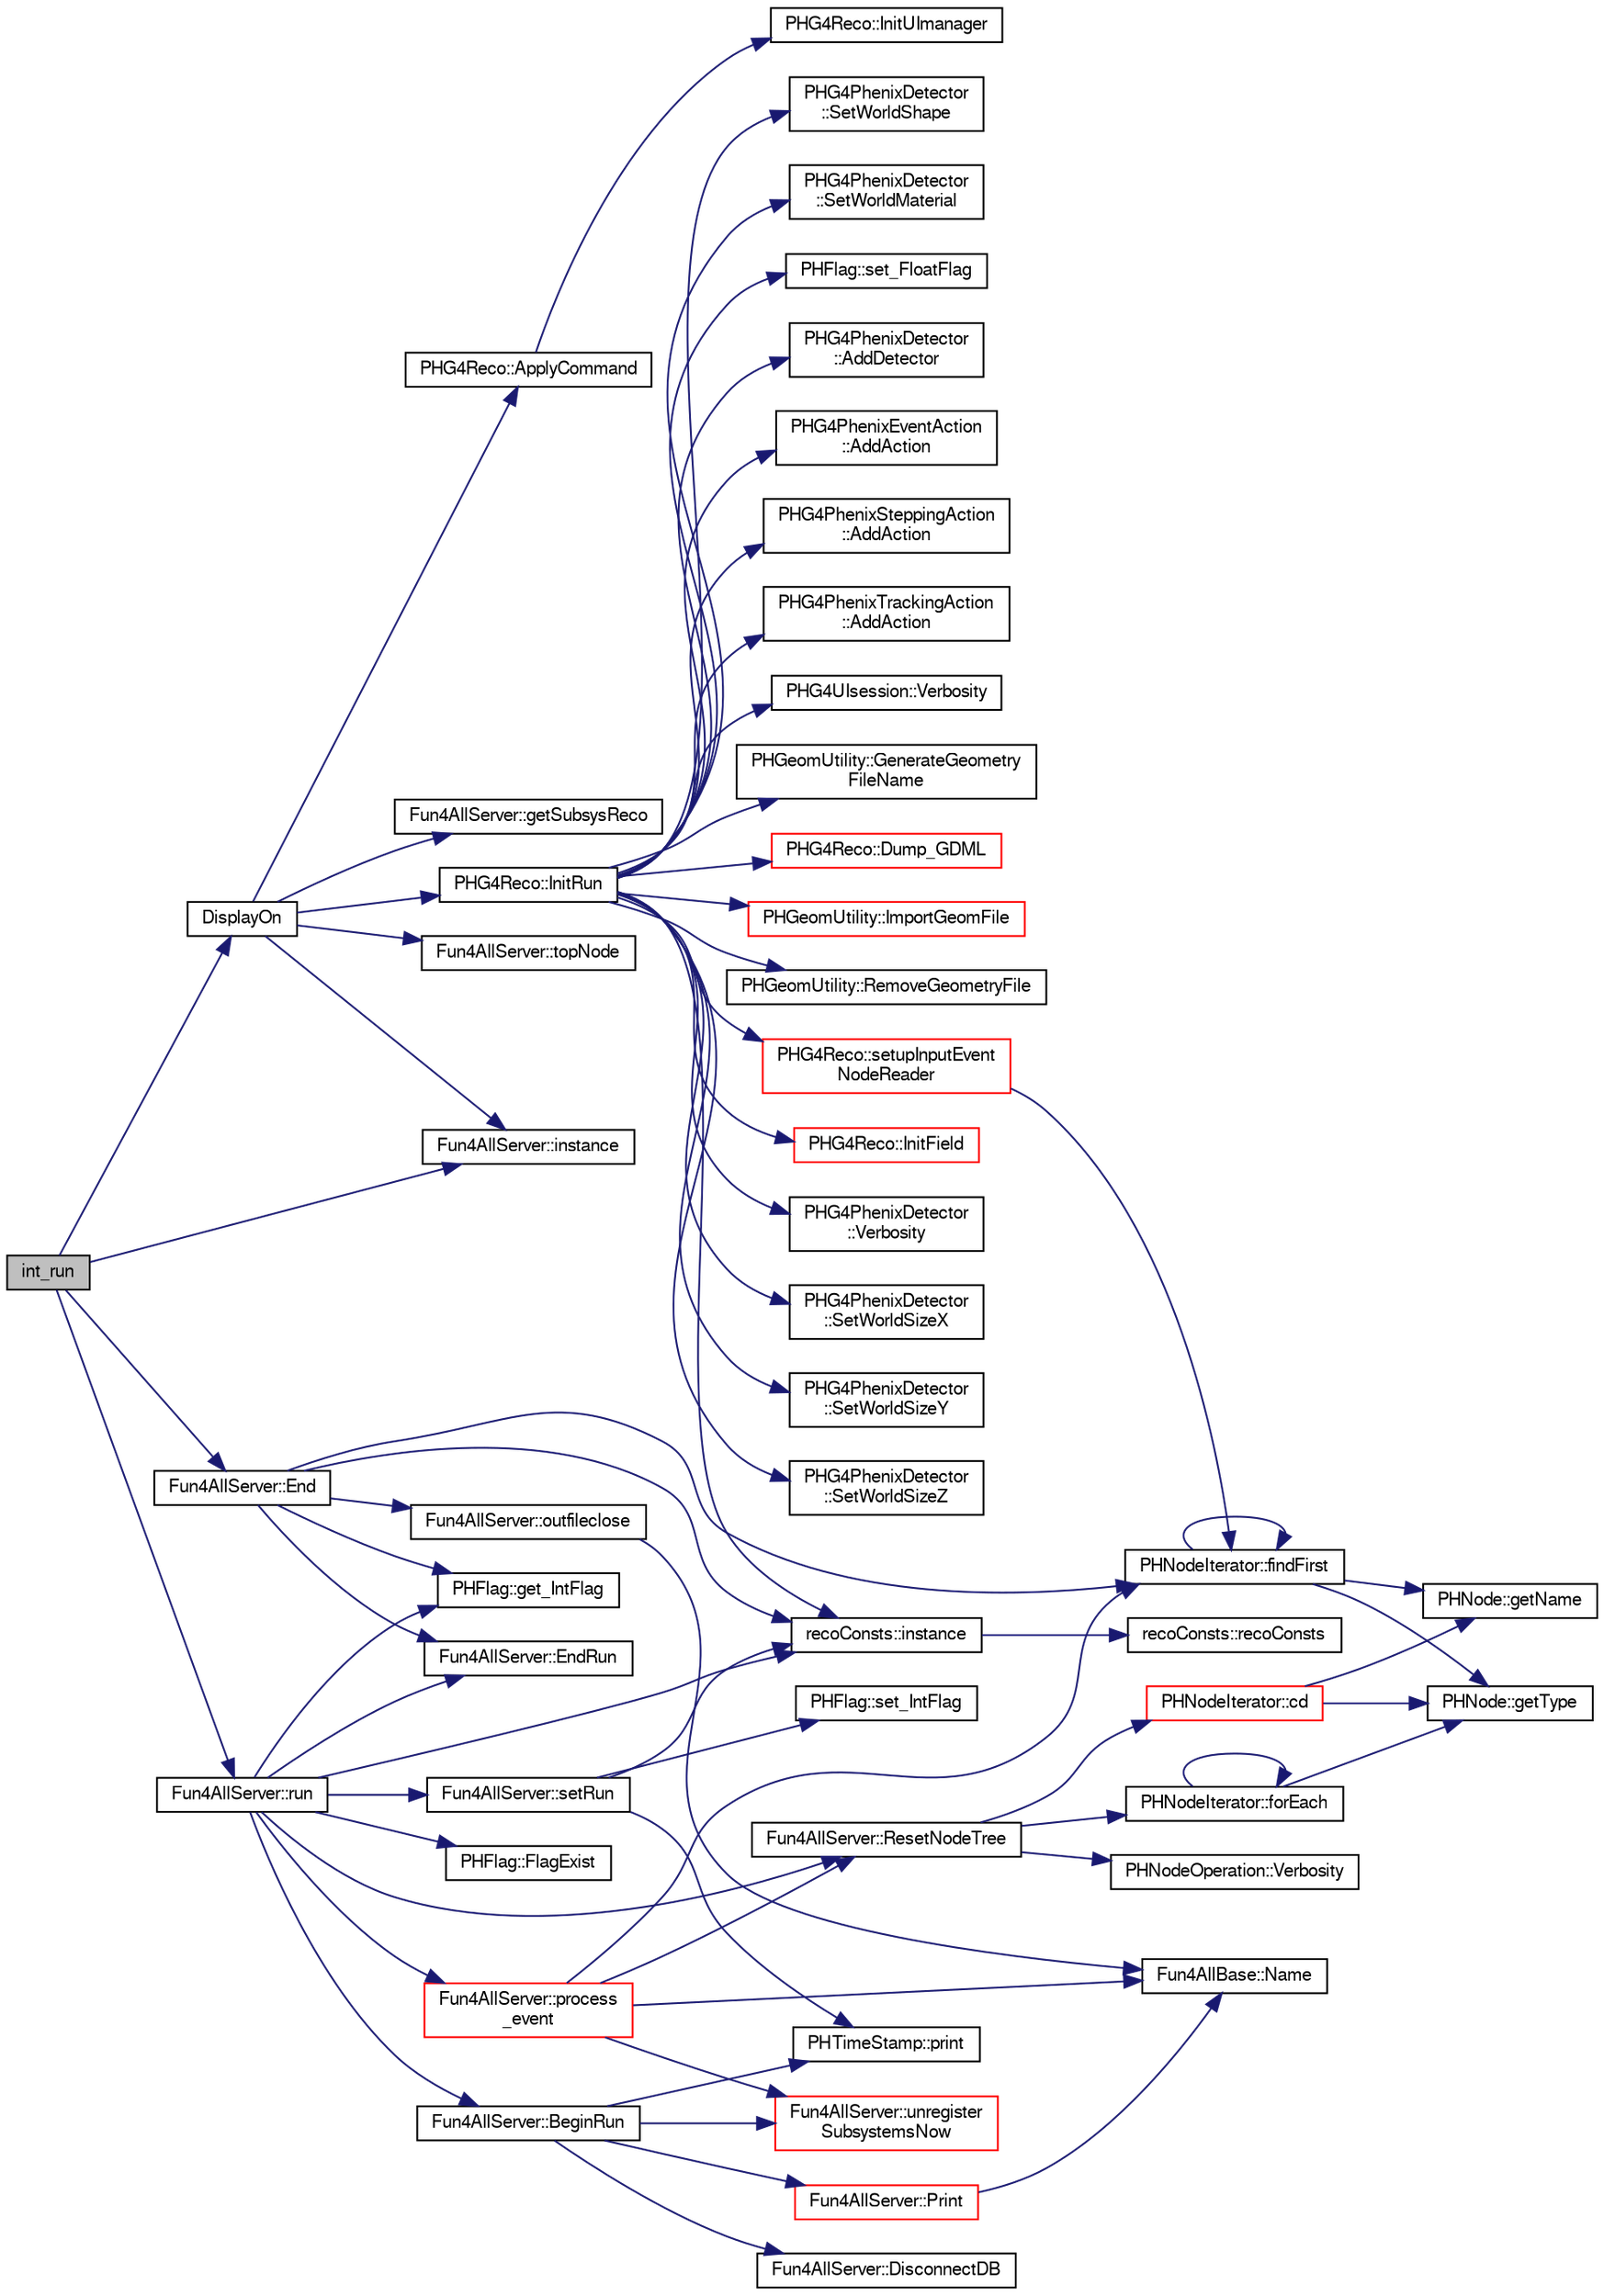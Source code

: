 digraph "int_run"
{
  bgcolor="transparent";
  edge [fontname="FreeSans",fontsize="10",labelfontname="FreeSans",labelfontsize="10"];
  node [fontname="FreeSans",fontsize="10",shape=record];
  rankdir="LR";
  Node1 [label="int_run",height=0.2,width=0.4,color="black", fillcolor="grey75", style="filled" fontcolor="black"];
  Node1 -> Node2 [color="midnightblue",fontsize="10",style="solid",fontname="FreeSans"];
  Node2 [label="DisplayOn",height=0.2,width=0.4,color="black",URL="$da/d76/E1039Shielding_2DisplayOn_8C.html#a8ac4d6fb78f920957b354f88d6195f54"];
  Node2 -> Node3 [color="midnightblue",fontsize="10",style="solid",fontname="FreeSans"];
  Node3 [label="PHG4Reco::ApplyCommand",height=0.2,width=0.4,color="black",URL="$d0/d78/classPHG4Reco.html#a83fd9e9472f94d9a29be65df65e400ef",tooltip="interface to G4 cmd interpreter "];
  Node3 -> Node4 [color="midnightblue",fontsize="10",style="solid",fontname="FreeSans"];
  Node4 [label="PHG4Reco::InitUImanager",height=0.2,width=0.4,color="black",URL="$d0/d78/classPHG4Reco.html#ad0f5beaf012e51404b712277818c6b36"];
  Node2 -> Node5 [color="midnightblue",fontsize="10",style="solid",fontname="FreeSans"];
  Node5 [label="Fun4AllServer::getSubsysReco",height=0.2,width=0.4,color="black",URL="$da/d29/classFun4AllServer.html#ac6d47a2b3bc98933a03fd63bb75d624a"];
  Node2 -> Node6 [color="midnightblue",fontsize="10",style="solid",fontname="FreeSans"];
  Node6 [label="PHG4Reco::InitRun",height=0.2,width=0.4,color="black",URL="$d0/d78/classPHG4Reco.html#a9d8228ce8682c19cd6be2f6b44ec847b"];
  Node6 -> Node7 [color="midnightblue",fontsize="10",style="solid",fontname="FreeSans"];
  Node7 [label="recoConsts::instance",height=0.2,width=0.4,color="black",URL="$d8/d14/classrecoConsts.html#ae69a5c29a7199ba16d0e537158618802"];
  Node7 -> Node8 [color="midnightblue",fontsize="10",style="solid",fontname="FreeSans"];
  Node8 [label="recoConsts::recoConsts",height=0.2,width=0.4,color="black",URL="$d8/d14/classrecoConsts.html#ae882d6adc62f783ec78114fe3dee3c24"];
  Node6 -> Node9 [color="midnightblue",fontsize="10",style="solid",fontname="FreeSans"];
  Node9 [label="PHG4Reco::InitField",height=0.2,width=0.4,color="red",URL="$d0/d78/classPHG4Reco.html#a66fc50f0871fbaf83b21edfa8ae98259"];
  Node6 -> Node10 [color="midnightblue",fontsize="10",style="solid",fontname="FreeSans"];
  Node10 [label="PHG4PhenixDetector\l::Verbosity",height=0.2,width=0.4,color="black",URL="$d1/d13/classPHG4PhenixDetector.html#a4014e13daccb40325629fbcfbc9b2536"];
  Node6 -> Node11 [color="midnightblue",fontsize="10",style="solid",fontname="FreeSans"];
  Node11 [label="PHG4PhenixDetector\l::SetWorldSizeX",height=0.2,width=0.4,color="black",URL="$d1/d13/classPHG4PhenixDetector.html#a375bd9d82edcae5f21f39e319f3044b2"];
  Node6 -> Node12 [color="midnightblue",fontsize="10",style="solid",fontname="FreeSans"];
  Node12 [label="PHG4PhenixDetector\l::SetWorldSizeY",height=0.2,width=0.4,color="black",URL="$d1/d13/classPHG4PhenixDetector.html#a74db49898240516c4136bbbdedcff188"];
  Node6 -> Node13 [color="midnightblue",fontsize="10",style="solid",fontname="FreeSans"];
  Node13 [label="PHG4PhenixDetector\l::SetWorldSizeZ",height=0.2,width=0.4,color="black",URL="$d1/d13/classPHG4PhenixDetector.html#a7de4106257c7435e45acb3579177c3c4"];
  Node6 -> Node14 [color="midnightblue",fontsize="10",style="solid",fontname="FreeSans"];
  Node14 [label="PHG4PhenixDetector\l::SetWorldShape",height=0.2,width=0.4,color="black",URL="$d1/d13/classPHG4PhenixDetector.html#a570bf81e75c124d0d3d80040fc69ca8b"];
  Node6 -> Node15 [color="midnightblue",fontsize="10",style="solid",fontname="FreeSans"];
  Node15 [label="PHG4PhenixDetector\l::SetWorldMaterial",height=0.2,width=0.4,color="black",URL="$d1/d13/classPHG4PhenixDetector.html#acdba581a56ceb2717c1553449802b153"];
  Node6 -> Node16 [color="midnightblue",fontsize="10",style="solid",fontname="FreeSans"];
  Node16 [label="PHFlag::set_FloatFlag",height=0.2,width=0.4,color="black",URL="$d1/da8/classPHFlag.html#a88212f810275c61464d51caa3cd4d1e1"];
  Node6 -> Node17 [color="midnightblue",fontsize="10",style="solid",fontname="FreeSans"];
  Node17 [label="PHG4PhenixDetector\l::AddDetector",height=0.2,width=0.4,color="black",URL="$d1/d13/classPHG4PhenixDetector.html#a2e9d45f2c881b6c9ced3b3031333f1b6",tooltip="register a detector. This is called in PHG4Reco::Init based on which detectors are found on the tree ..."];
  Node6 -> Node18 [color="midnightblue",fontsize="10",style="solid",fontname="FreeSans"];
  Node18 [label="PHG4Reco::setupInputEvent\lNodeReader",height=0.2,width=0.4,color="red",URL="$d0/d78/classPHG4Reco.html#af0c0ba5027360ea57d9ee31bc949e4dd"];
  Node18 -> Node19 [color="midnightblue",fontsize="10",style="solid",fontname="FreeSans"];
  Node19 [label="PHNodeIterator::findFirst",height=0.2,width=0.4,color="black",URL="$d5/d07/classPHNodeIterator.html#aea98bf8619af59b1212a94fb32106baa"];
  Node19 -> Node20 [color="midnightblue",fontsize="10",style="solid",fontname="FreeSans"];
  Node20 [label="PHNode::getType",height=0.2,width=0.4,color="black",URL="$dc/d82/classPHNode.html#a4ab1f90aed955a652813bfe377087bda"];
  Node19 -> Node21 [color="midnightblue",fontsize="10",style="solid",fontname="FreeSans"];
  Node21 [label="PHNode::getName",height=0.2,width=0.4,color="black",URL="$dc/d82/classPHNode.html#aca3576f926a4401eddc3d88bf0ce0de3"];
  Node19 -> Node19 [color="midnightblue",fontsize="10",style="solid",fontname="FreeSans"];
  Node6 -> Node22 [color="midnightblue",fontsize="10",style="solid",fontname="FreeSans"];
  Node22 [label="PHG4PhenixEventAction\l::AddAction",height=0.2,width=0.4,color="black",URL="$d9/d7a/classPHG4PhenixEventAction.html#a715e0072dfcc8b3cf9434e77ee0858f6",tooltip="register an action. This is called in PHG4Reco::Init based on which actions are found on the tree ..."];
  Node6 -> Node23 [color="midnightblue",fontsize="10",style="solid",fontname="FreeSans"];
  Node23 [label="PHG4PhenixSteppingAction\l::AddAction",height=0.2,width=0.4,color="black",URL="$d1/d53/classPHG4PhenixSteppingAction.html#afead1d30da1e7c68616987bdf711a25b",tooltip="register an action. This is called in PHG4Reco::Init based on which actions are found on the tree ..."];
  Node6 -> Node24 [color="midnightblue",fontsize="10",style="solid",fontname="FreeSans"];
  Node24 [label="PHG4PhenixTrackingAction\l::AddAction",height=0.2,width=0.4,color="black",URL="$d0/ddf/classPHG4PhenixTrackingAction.html#a300a79aafe903fda71e3683cc873f1a8",tooltip="register an action. This is called in PHG4Reco::Init based on which actions are found on the tree ..."];
  Node6 -> Node25 [color="midnightblue",fontsize="10",style="solid",fontname="FreeSans"];
  Node25 [label="PHG4UIsession::Verbosity",height=0.2,width=0.4,color="black",URL="$d3/d64/classPHG4UIsession.html#a6c62aa280017bbed8399feaa21c1b342"];
  Node6 -> Node26 [color="midnightblue",fontsize="10",style="solid",fontname="FreeSans"];
  Node26 [label="PHGeomUtility::GenerateGeometry\lFileName",height=0.2,width=0.4,color="black",URL="$d2/da1/classPHGeomUtility.html#a3130e3b42131e3f048aa7586829192c5"];
  Node6 -> Node27 [color="midnightblue",fontsize="10",style="solid",fontname="FreeSans"];
  Node27 [label="PHG4Reco::Dump_GDML",height=0.2,width=0.4,color="red",URL="$d0/d78/classPHG4Reco.html#a490f5037508d384c5b60855ef0f7e227"];
  Node6 -> Node28 [color="midnightblue",fontsize="10",style="solid",fontname="FreeSans"];
  Node28 [label="PHGeomUtility::ImportGeomFile",height=0.2,width=0.4,color="red",URL="$d2/da1/classPHGeomUtility.html#a4a80252bedb22198d011065e41aa669e",tooltip="TGeo ROOT/GDML/Macro file -&gt; DST node with automatic file type discrimination based on file names..."];
  Node6 -> Node29 [color="midnightblue",fontsize="10",style="solid",fontname="FreeSans"];
  Node29 [label="PHGeomUtility::RemoveGeometryFile",height=0.2,width=0.4,color="black",URL="$d2/da1/classPHGeomUtility.html#af9c141256e014a36b8af77075894b41f",tooltip="delete the geometry file after use "];
  Node2 -> Node30 [color="midnightblue",fontsize="10",style="solid",fontname="FreeSans"];
  Node30 [label="Fun4AllServer::instance",height=0.2,width=0.4,color="black",URL="$da/d29/classFun4AllServer.html#a3e55156f91b2c94bb6c4ef33ffce587a"];
  Node2 -> Node31 [color="midnightblue",fontsize="10",style="solid",fontname="FreeSans"];
  Node31 [label="Fun4AllServer::topNode",height=0.2,width=0.4,color="black",URL="$da/d29/classFun4AllServer.html#abcaf6825367e5db292ff795237bdcf62"];
  Node1 -> Node32 [color="midnightblue",fontsize="10",style="solid",fontname="FreeSans"];
  Node32 [label="Fun4AllServer::End",height=0.2,width=0.4,color="black",URL="$da/d29/classFun4AllServer.html#ab7263450319ca1d5029209fde26a7af8"];
  Node32 -> Node7 [color="midnightblue",fontsize="10",style="solid",fontname="FreeSans"];
  Node32 -> Node33 [color="midnightblue",fontsize="10",style="solid",fontname="FreeSans"];
  Node33 [label="Fun4AllServer::EndRun",height=0.2,width=0.4,color="black",URL="$da/d29/classFun4AllServer.html#a53b1b6b338aa36891f2690a188920980"];
  Node32 -> Node34 [color="midnightblue",fontsize="10",style="solid",fontname="FreeSans"];
  Node34 [label="PHFlag::get_IntFlag",height=0.2,width=0.4,color="black",URL="$d1/da8/classPHFlag.html#a07899067141a5f12333cc37183caddc8"];
  Node32 -> Node19 [color="midnightblue",fontsize="10",style="solid",fontname="FreeSans"];
  Node32 -> Node35 [color="midnightblue",fontsize="10",style="solid",fontname="FreeSans"];
  Node35 [label="Fun4AllServer::outfileclose",height=0.2,width=0.4,color="black",URL="$da/d29/classFun4AllServer.html#a6f2074f451d0c0c1b4a802edde5ffb94"];
  Node35 -> Node36 [color="midnightblue",fontsize="10",style="solid",fontname="FreeSans"];
  Node36 [label="Fun4AllBase::Name",height=0.2,width=0.4,color="black",URL="$d5/dec/classFun4AllBase.html#a41f9ac377743d046f590617fd6f4f0ed",tooltip="Returns the name of this module. "];
  Node1 -> Node30 [color="midnightblue",fontsize="10",style="solid",fontname="FreeSans"];
  Node1 -> Node37 [color="midnightblue",fontsize="10",style="solid",fontname="FreeSans"];
  Node37 [label="Fun4AllServer::run",height=0.2,width=0.4,color="black",URL="$da/d29/classFun4AllServer.html#a11bbc8b2f53bc06e0b05ee202dd6372a",tooltip="run n events (0 means up to end of file) "];
  Node37 -> Node7 [color="midnightblue",fontsize="10",style="solid",fontname="FreeSans"];
  Node37 -> Node38 [color="midnightblue",fontsize="10",style="solid",fontname="FreeSans"];
  Node38 [label="PHFlag::FlagExist",height=0.2,width=0.4,color="black",URL="$d1/da8/classPHFlag.html#a4b73a422f0076568904d71f40e849da5"];
  Node37 -> Node34 [color="midnightblue",fontsize="10",style="solid",fontname="FreeSans"];
  Node37 -> Node39 [color="midnightblue",fontsize="10",style="solid",fontname="FreeSans"];
  Node39 [label="Fun4AllServer::ResetNodeTree",height=0.2,width=0.4,color="black",URL="$da/d29/classFun4AllServer.html#ab2479a9a3e45d51118e308597acd5228"];
  Node39 -> Node40 [color="midnightblue",fontsize="10",style="solid",fontname="FreeSans"];
  Node40 [label="PHNodeOperation::Verbosity",height=0.2,width=0.4,color="black",URL="$db/d8e/classPHNodeOperation.html#a641fdf1094ec15063171e199a4066a0d"];
  Node39 -> Node41 [color="midnightblue",fontsize="10",style="solid",fontname="FreeSans"];
  Node41 [label="PHNodeIterator::cd",height=0.2,width=0.4,color="red",URL="$d5/d07/classPHNodeIterator.html#a4cfa0490b6522394b13723c7db38a3a6"];
  Node41 -> Node20 [color="midnightblue",fontsize="10",style="solid",fontname="FreeSans"];
  Node41 -> Node21 [color="midnightblue",fontsize="10",style="solid",fontname="FreeSans"];
  Node39 -> Node42 [color="midnightblue",fontsize="10",style="solid",fontname="FreeSans"];
  Node42 [label="PHNodeIterator::forEach",height=0.2,width=0.4,color="black",URL="$d5/d07/classPHNodeIterator.html#afeaefab44bf0ab15a439926205924f19"];
  Node42 -> Node20 [color="midnightblue",fontsize="10",style="solid",fontname="FreeSans"];
  Node42 -> Node42 [color="midnightblue",fontsize="10",style="solid",fontname="FreeSans"];
  Node37 -> Node43 [color="midnightblue",fontsize="10",style="solid",fontname="FreeSans"];
  Node43 [label="Fun4AllServer::setRun",height=0.2,width=0.4,color="black",URL="$da/d29/classFun4AllServer.html#af1002b9170308da078c0e14a5ac4b514"];
  Node43 -> Node7 [color="midnightblue",fontsize="10",style="solid",fontname="FreeSans"];
  Node43 -> Node44 [color="midnightblue",fontsize="10",style="solid",fontname="FreeSans"];
  Node44 [label="PHFlag::set_IntFlag",height=0.2,width=0.4,color="black",URL="$d1/da8/classPHFlag.html#a3ef5c3f1eff2daaaf18e5129858a9ef8"];
  Node43 -> Node45 [color="midnightblue",fontsize="10",style="solid",fontname="FreeSans"];
  Node45 [label="PHTimeStamp::print",height=0.2,width=0.4,color="black",URL="$da/dc2/classPHTimeStamp.html#a4ef1bd9d8bfb3a8263aa9ceafb80bb34"];
  Node37 -> Node46 [color="midnightblue",fontsize="10",style="solid",fontname="FreeSans"];
  Node46 [label="Fun4AllServer::BeginRun",height=0.2,width=0.4,color="black",URL="$da/d29/classFun4AllServer.html#afcfc5583204cac58b4e66a2406187a18"];
  Node46 -> Node45 [color="midnightblue",fontsize="10",style="solid",fontname="FreeSans"];
  Node46 -> Node47 [color="midnightblue",fontsize="10",style="solid",fontname="FreeSans"];
  Node47 [label="Fun4AllServer::unregister\lSubsystemsNow",height=0.2,width=0.4,color="red",URL="$da/d29/classFun4AllServer.html#a3a4e3f448388cb2e68b085e9038feaf8"];
  Node46 -> Node48 [color="midnightblue",fontsize="10",style="solid",fontname="FreeSans"];
  Node48 [label="Fun4AllServer::DisconnectDB",height=0.2,width=0.4,color="black",URL="$da/d29/classFun4AllServer.html#a1266c6d922adaaa9e895b854be49d3e8"];
  Node46 -> Node49 [color="midnightblue",fontsize="10",style="solid",fontname="FreeSans"];
  Node49 [label="Fun4AllServer::Print",height=0.2,width=0.4,color="red",URL="$da/d29/classFun4AllServer.html#ae1b1a243ee1a67367c8da4ec3bdc003d"];
  Node49 -> Node36 [color="midnightblue",fontsize="10",style="solid",fontname="FreeSans"];
  Node37 -> Node33 [color="midnightblue",fontsize="10",style="solid",fontname="FreeSans"];
  Node37 -> Node50 [color="midnightblue",fontsize="10",style="solid",fontname="FreeSans"];
  Node50 [label="Fun4AllServer::process\l_event",height=0.2,width=0.4,color="red",URL="$da/d29/classFun4AllServer.html#a6a65a944dfb40966ace97d35ab1f7942"];
  Node50 -> Node47 [color="midnightblue",fontsize="10",style="solid",fontname="FreeSans"];
  Node50 -> Node19 [color="midnightblue",fontsize="10",style="solid",fontname="FreeSans"];
  Node50 -> Node36 [color="midnightblue",fontsize="10",style="solid",fontname="FreeSans"];
  Node50 -> Node39 [color="midnightblue",fontsize="10",style="solid",fontname="FreeSans"];
}
